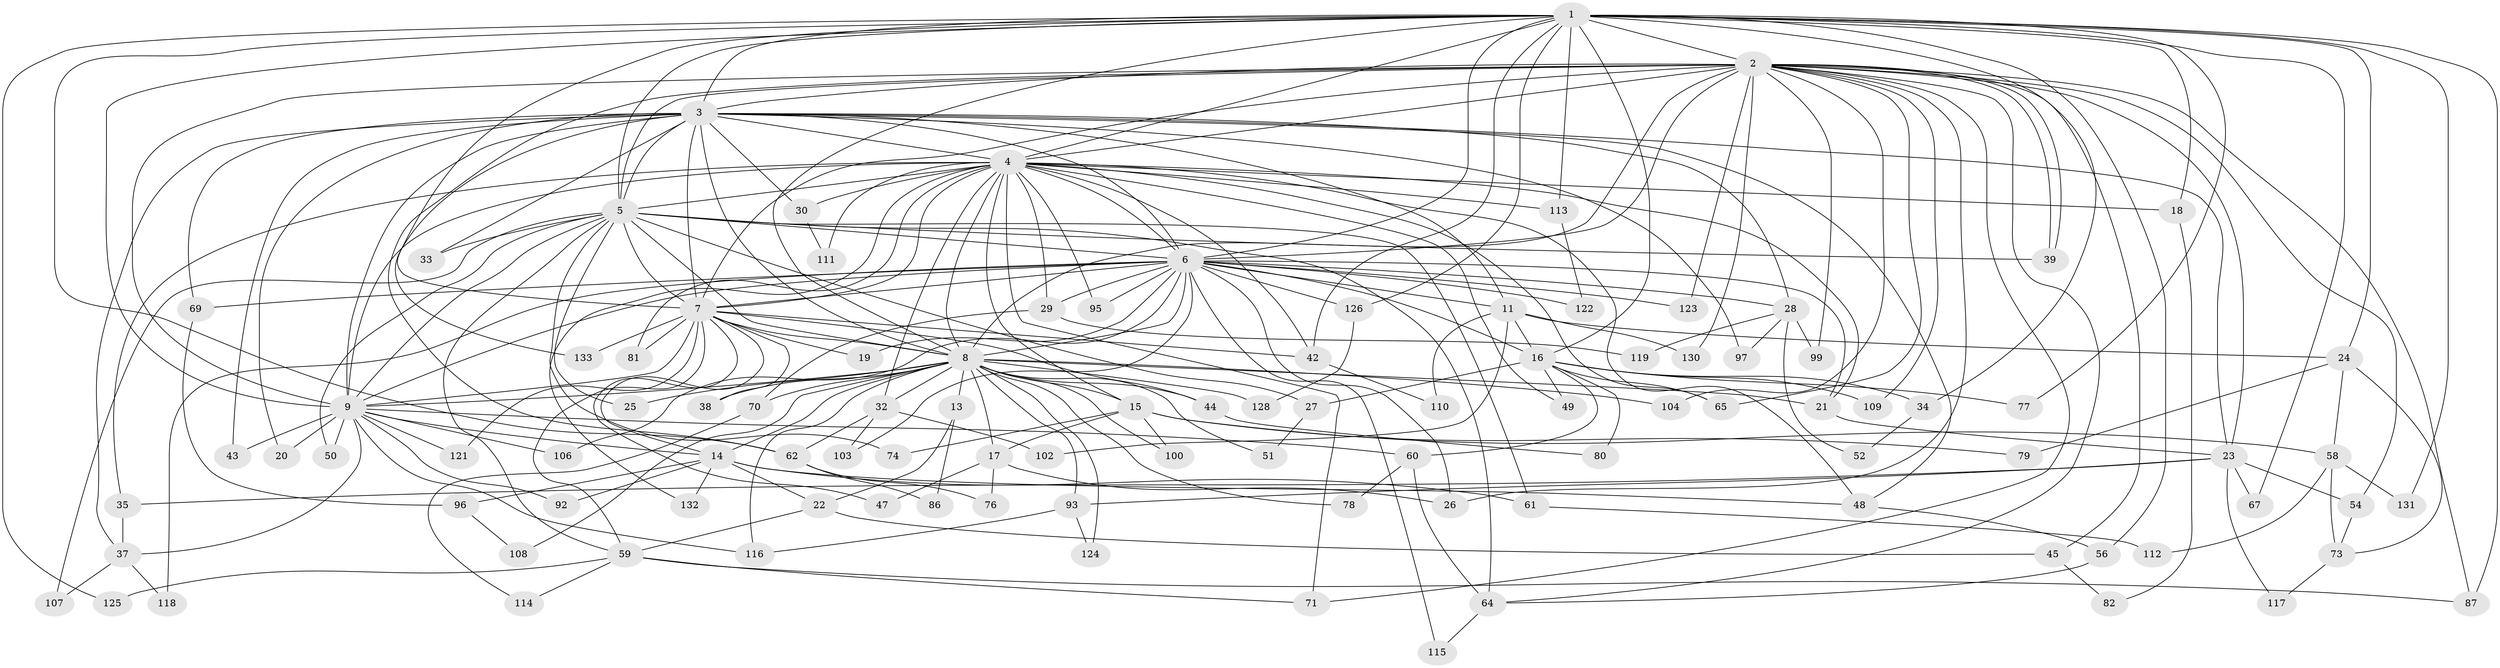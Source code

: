 // Generated by graph-tools (version 1.1) at 2025/51/02/27/25 19:51:41]
// undirected, 104 vertices, 243 edges
graph export_dot {
graph [start="1"]
  node [color=gray90,style=filled];
  1 [super="+83"];
  2 [super="+40"];
  3 [super="+57"];
  4 [super="+12"];
  5 [super="+66"];
  6 [super="+41"];
  7 [super="+68"];
  8 [super="+10"];
  9 [super="+120"];
  11 [super="+31"];
  13;
  14 [super="+94"];
  15 [super="+75"];
  16 [super="+129"];
  17 [super="+46"];
  18;
  19;
  20;
  21 [super="+36"];
  22 [super="+88"];
  23 [super="+90"];
  24 [super="+55"];
  25;
  26 [super="+63"];
  27;
  28 [super="+85"];
  29;
  30;
  32;
  33;
  34;
  35;
  37 [super="+134"];
  38;
  39 [super="+53"];
  42 [super="+91"];
  43;
  44;
  45;
  47;
  48;
  49;
  50;
  51;
  52;
  54;
  56 [super="+72"];
  58 [super="+105"];
  59;
  60;
  61;
  62 [super="+84"];
  64 [super="+89"];
  65;
  67;
  69;
  70;
  71 [super="+101"];
  73;
  74;
  76;
  77;
  78;
  79;
  80;
  81;
  82;
  86;
  87 [super="+98"];
  92;
  93;
  95;
  96;
  97;
  99;
  100;
  102;
  103;
  104;
  106;
  107;
  108;
  109;
  110;
  111;
  112;
  113;
  114;
  115;
  116 [super="+127"];
  117;
  118;
  119;
  121;
  122;
  123;
  124;
  125;
  126;
  128;
  130;
  131;
  132;
  133;
  1 -- 2 [weight=3];
  1 -- 3;
  1 -- 4;
  1 -- 5;
  1 -- 6;
  1 -- 7;
  1 -- 8 [weight=2];
  1 -- 9;
  1 -- 16;
  1 -- 18;
  1 -- 24 [weight=2];
  1 -- 34;
  1 -- 42;
  1 -- 56;
  1 -- 67;
  1 -- 77;
  1 -- 113;
  1 -- 125;
  1 -- 126;
  1 -- 131;
  1 -- 62;
  1 -- 87;
  2 -- 3;
  2 -- 4;
  2 -- 5;
  2 -- 6;
  2 -- 7;
  2 -- 8 [weight=2];
  2 -- 9 [weight=2];
  2 -- 23;
  2 -- 26;
  2 -- 39;
  2 -- 39;
  2 -- 45;
  2 -- 54;
  2 -- 64;
  2 -- 65;
  2 -- 71;
  2 -- 87;
  2 -- 99;
  2 -- 104;
  2 -- 109;
  2 -- 123;
  2 -- 130;
  2 -- 62;
  3 -- 4;
  3 -- 5;
  3 -- 6;
  3 -- 7;
  3 -- 8 [weight=2];
  3 -- 9;
  3 -- 11;
  3 -- 20;
  3 -- 23;
  3 -- 28;
  3 -- 30;
  3 -- 33;
  3 -- 43;
  3 -- 69;
  3 -- 97;
  3 -- 133;
  3 -- 48;
  3 -- 37;
  4 -- 5;
  4 -- 6 [weight=2];
  4 -- 7;
  4 -- 8 [weight=2];
  4 -- 9;
  4 -- 15 [weight=2];
  4 -- 18;
  4 -- 21;
  4 -- 29;
  4 -- 30;
  4 -- 32;
  4 -- 35;
  4 -- 42;
  4 -- 48;
  4 -- 65;
  4 -- 81;
  4 -- 95;
  4 -- 111;
  4 -- 113;
  4 -- 132;
  4 -- 49;
  4 -- 71;
  5 -- 6;
  5 -- 7;
  5 -- 8 [weight=2];
  5 -- 9;
  5 -- 25;
  5 -- 27;
  5 -- 33;
  5 -- 50;
  5 -- 59;
  5 -- 61;
  5 -- 107;
  5 -- 74;
  5 -- 64;
  5 -- 39;
  6 -- 7 [weight=2];
  6 -- 8 [weight=3];
  6 -- 9;
  6 -- 11;
  6 -- 16;
  6 -- 19;
  6 -- 28 [weight=2];
  6 -- 29;
  6 -- 69;
  6 -- 95;
  6 -- 103;
  6 -- 106;
  6 -- 115;
  6 -- 118;
  6 -- 122;
  6 -- 123;
  6 -- 126;
  6 -- 26;
  6 -- 21;
  7 -- 8 [weight=2];
  7 -- 9;
  7 -- 19;
  7 -- 38;
  7 -- 44;
  7 -- 47;
  7 -- 59;
  7 -- 81;
  7 -- 133;
  7 -- 121;
  7 -- 14;
  7 -- 42;
  8 -- 9 [weight=2];
  8 -- 13 [weight=2];
  8 -- 14;
  8 -- 17 [weight=2];
  8 -- 21;
  8 -- 38;
  8 -- 70;
  8 -- 78;
  8 -- 100;
  8 -- 128;
  8 -- 15;
  8 -- 25;
  8 -- 93;
  8 -- 32;
  8 -- 104;
  8 -- 44;
  8 -- 108;
  8 -- 51;
  8 -- 116;
  8 -- 124;
  9 -- 14;
  9 -- 20;
  9 -- 37;
  9 -- 43;
  9 -- 50;
  9 -- 60;
  9 -- 92;
  9 -- 106;
  9 -- 121;
  9 -- 116;
  11 -- 24;
  11 -- 130;
  11 -- 16;
  11 -- 102;
  11 -- 110;
  13 -- 22;
  13 -- 86;
  14 -- 22;
  14 -- 48;
  14 -- 61;
  14 -- 92;
  14 -- 132;
  14 -- 96;
  15 -- 17;
  15 -- 58;
  15 -- 74;
  15 -- 79;
  15 -- 100;
  16 -- 27;
  16 -- 34;
  16 -- 49;
  16 -- 60;
  16 -- 77;
  16 -- 80;
  16 -- 109;
  16 -- 65;
  17 -- 26;
  17 -- 47;
  17 -- 76;
  18 -- 82;
  21 -- 23;
  22 -- 45;
  22 -- 59;
  23 -- 35;
  23 -- 54;
  23 -- 67;
  23 -- 93;
  23 -- 117;
  24 -- 58;
  24 -- 79;
  24 -- 73;
  27 -- 51;
  28 -- 52;
  28 -- 97;
  28 -- 99;
  28 -- 119;
  29 -- 70;
  29 -- 119;
  30 -- 111;
  32 -- 62;
  32 -- 102;
  32 -- 103;
  34 -- 52;
  35 -- 37;
  37 -- 107;
  37 -- 118;
  42 -- 110;
  44 -- 80;
  45 -- 82;
  48 -- 56;
  54 -- 73;
  56 -- 64;
  58 -- 112;
  58 -- 73;
  58 -- 131;
  59 -- 71;
  59 -- 87;
  59 -- 114;
  59 -- 125;
  60 -- 64;
  60 -- 78;
  61 -- 112;
  62 -- 76;
  62 -- 86;
  64 -- 115;
  69 -- 96;
  70 -- 114;
  73 -- 117;
  93 -- 116;
  93 -- 124;
  96 -- 108;
  113 -- 122;
  126 -- 128;
}
